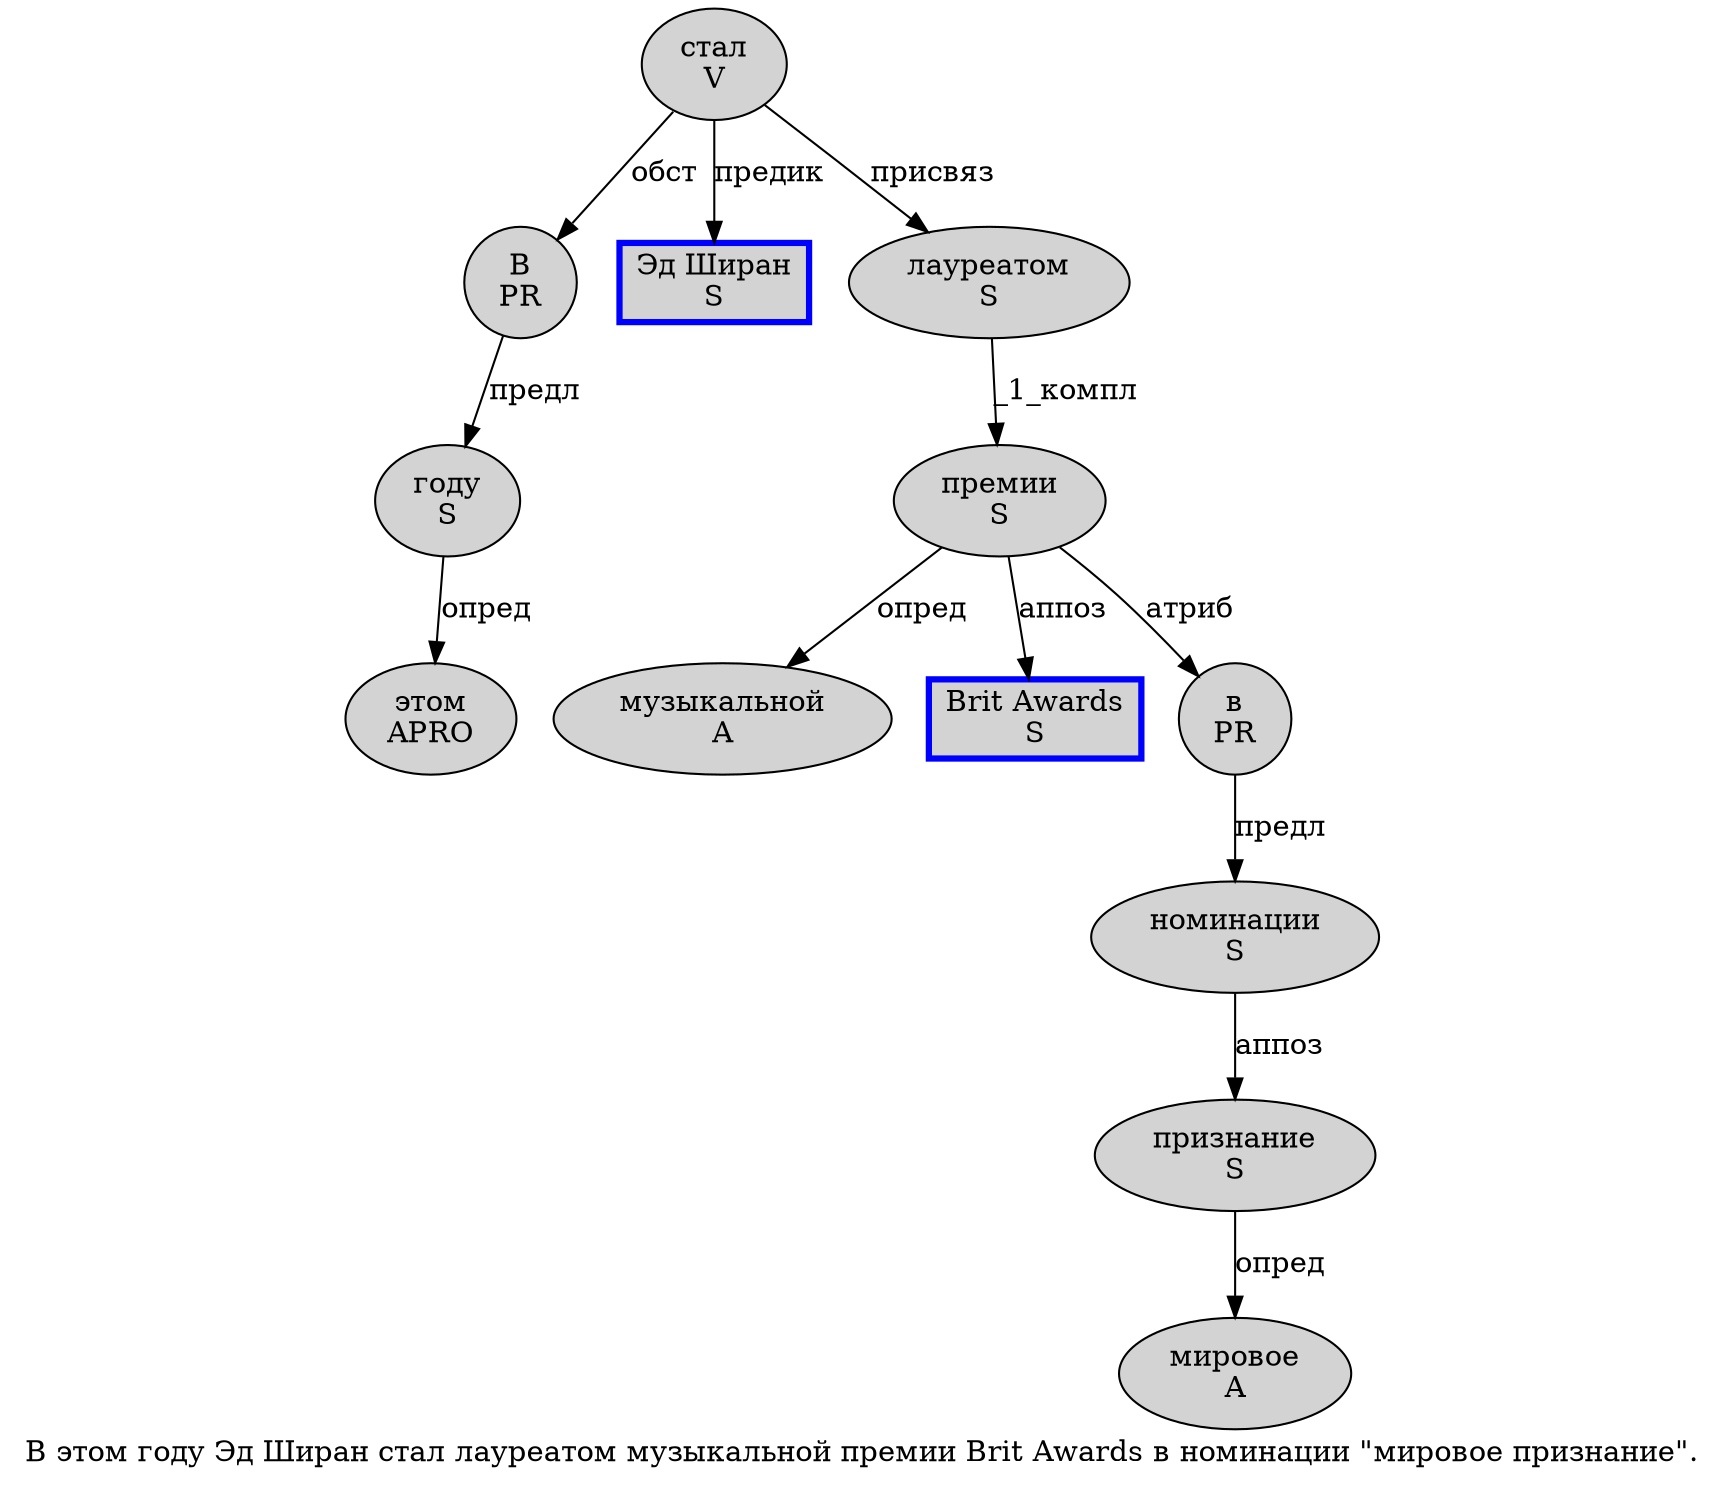 digraph SENTENCE_1281 {
	graph [label="В этом году Эд Ширан стал лауреатом музыкальной премии Brit Awards в номинации \"мировое признание\"."]
	node [style=filled]
		0 [label="В
PR" color="" fillcolor=lightgray penwidth=1 shape=ellipse]
		1 [label="этом
APRO" color="" fillcolor=lightgray penwidth=1 shape=ellipse]
		2 [label="году
S" color="" fillcolor=lightgray penwidth=1 shape=ellipse]
		3 [label="Эд Ширан
S" color=blue fillcolor=lightgray penwidth=3 shape=box]
		4 [label="стал
V" color="" fillcolor=lightgray penwidth=1 shape=ellipse]
		5 [label="лауреатом
S" color="" fillcolor=lightgray penwidth=1 shape=ellipse]
		6 [label="музыкальной
A" color="" fillcolor=lightgray penwidth=1 shape=ellipse]
		7 [label="премии
S" color="" fillcolor=lightgray penwidth=1 shape=ellipse]
		8 [label="Brit Awards
S" color=blue fillcolor=lightgray penwidth=3 shape=box]
		9 [label="в
PR" color="" fillcolor=lightgray penwidth=1 shape=ellipse]
		10 [label="номинации
S" color="" fillcolor=lightgray penwidth=1 shape=ellipse]
		12 [label="мировое
A" color="" fillcolor=lightgray penwidth=1 shape=ellipse]
		13 [label="признание
S" color="" fillcolor=lightgray penwidth=1 shape=ellipse]
			7 -> 6 [label="опред"]
			7 -> 8 [label="аппоз"]
			7 -> 9 [label="атриб"]
			5 -> 7 [label="_1_компл"]
			13 -> 12 [label="опред"]
			9 -> 10 [label="предл"]
			4 -> 0 [label="обст"]
			4 -> 3 [label="предик"]
			4 -> 5 [label="присвяз"]
			0 -> 2 [label="предл"]
			10 -> 13 [label="аппоз"]
			2 -> 1 [label="опред"]
}
